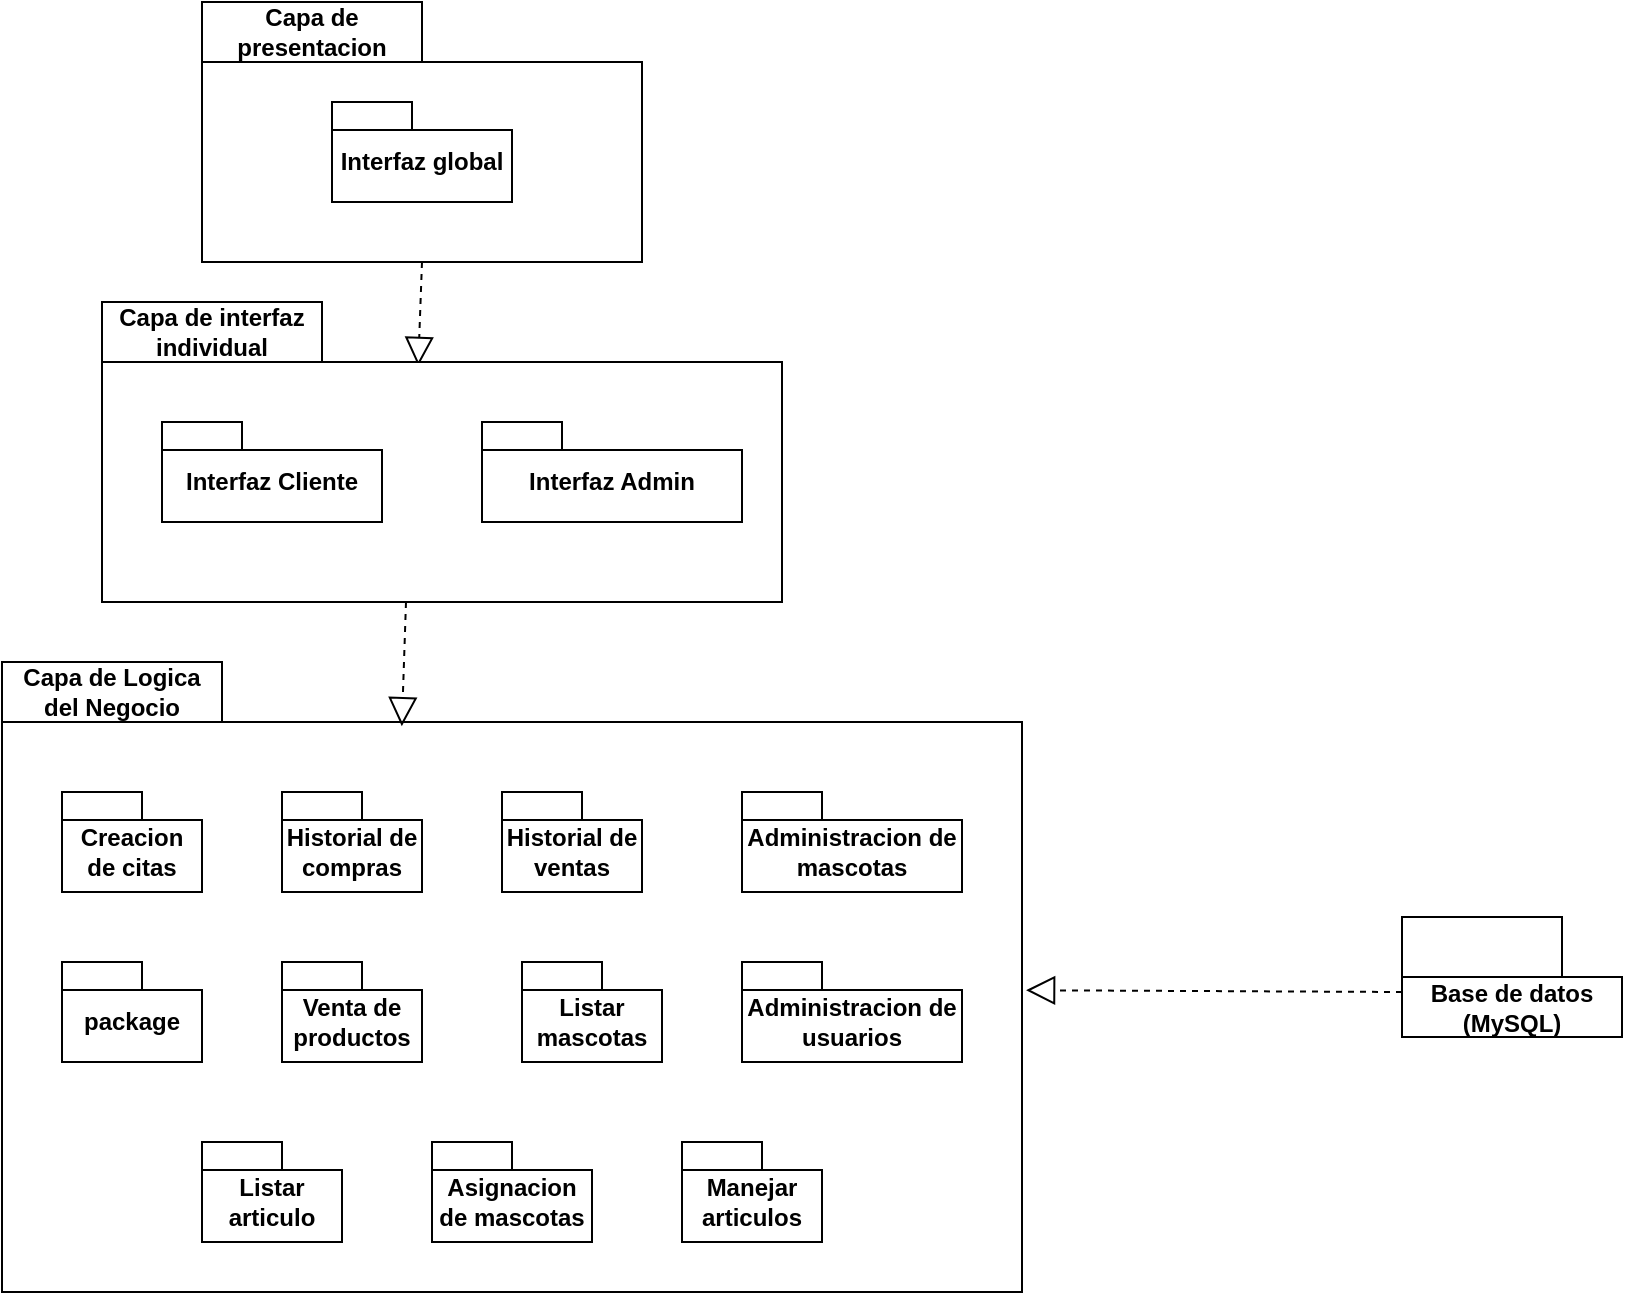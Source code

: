 <mxfile version="22.1.11" type="device">
  <diagram name="Page-1" id="5f0bae14-7c28-e335-631c-24af17079c00">
    <mxGraphModel dx="1434" dy="768" grid="1" gridSize="10" guides="1" tooltips="1" connect="1" arrows="1" fold="1" page="1" pageScale="1" pageWidth="1100" pageHeight="850" background="none" math="0" shadow="0">
      <root>
        <mxCell id="0" />
        <mxCell id="1" parent="0" />
        <mxCell id="q9Qqi3tiQLsLJ-X7Rm1v-2" value="Base de datos&lt;br&gt;(MySQL)" style="shape=folder;fontStyle=1;tabWidth=80;tabHeight=30;tabPosition=left;html=1;boundedLbl=1;whiteSpace=wrap;" vertex="1" parent="1">
          <mxGeometry x="770" y="487.5" width="110" height="60" as="geometry" />
        </mxCell>
        <mxCell id="q9Qqi3tiQLsLJ-X7Rm1v-3" value="Capa de Logica del Negocio" style="shape=folder;fontStyle=1;tabWidth=110;tabHeight=30;tabPosition=left;html=1;boundedLbl=1;labelInHeader=1;container=1;collapsible=0;whiteSpace=wrap;" vertex="1" parent="1">
          <mxGeometry x="70" y="360" width="510" height="315" as="geometry" />
        </mxCell>
        <mxCell id="q9Qqi3tiQLsLJ-X7Rm1v-4" value="" style="html=1;strokeColor=none;resizeWidth=1;resizeHeight=1;fillColor=none;part=1;connectable=0;allowArrows=0;deletable=0;whiteSpace=wrap;" vertex="1" parent="q9Qqi3tiQLsLJ-X7Rm1v-3">
          <mxGeometry width="510" height="220.5" relative="1" as="geometry">
            <mxPoint y="30" as="offset" />
          </mxGeometry>
        </mxCell>
        <mxCell id="q9Qqi3tiQLsLJ-X7Rm1v-17" value="Creacion de citas" style="shape=folder;fontStyle=1;spacingTop=10;tabWidth=40;tabHeight=14;tabPosition=left;html=1;whiteSpace=wrap;" vertex="1" parent="q9Qqi3tiQLsLJ-X7Rm1v-3">
          <mxGeometry x="30" y="65" width="70" height="50" as="geometry" />
        </mxCell>
        <mxCell id="q9Qqi3tiQLsLJ-X7Rm1v-18" value="Historial de compras" style="shape=folder;fontStyle=1;spacingTop=10;tabWidth=40;tabHeight=14;tabPosition=left;html=1;whiteSpace=wrap;" vertex="1" parent="q9Qqi3tiQLsLJ-X7Rm1v-3">
          <mxGeometry x="140" y="65" width="70" height="50" as="geometry" />
        </mxCell>
        <mxCell id="q9Qqi3tiQLsLJ-X7Rm1v-23" value="Historial de ventas" style="shape=folder;fontStyle=1;spacingTop=10;tabWidth=40;tabHeight=14;tabPosition=left;html=1;whiteSpace=wrap;" vertex="1" parent="q9Qqi3tiQLsLJ-X7Rm1v-3">
          <mxGeometry x="250" y="65" width="70" height="50" as="geometry" />
        </mxCell>
        <mxCell id="q9Qqi3tiQLsLJ-X7Rm1v-24" value="Administracion de mascotas" style="shape=folder;fontStyle=1;spacingTop=10;tabWidth=40;tabHeight=14;tabPosition=left;html=1;whiteSpace=wrap;" vertex="1" parent="q9Qqi3tiQLsLJ-X7Rm1v-3">
          <mxGeometry x="370" y="65" width="110" height="50" as="geometry" />
        </mxCell>
        <mxCell id="q9Qqi3tiQLsLJ-X7Rm1v-25" value="package" style="shape=folder;fontStyle=1;spacingTop=10;tabWidth=40;tabHeight=14;tabPosition=left;html=1;whiteSpace=wrap;" vertex="1" parent="q9Qqi3tiQLsLJ-X7Rm1v-3">
          <mxGeometry x="30" y="150" width="70" height="50" as="geometry" />
        </mxCell>
        <mxCell id="q9Qqi3tiQLsLJ-X7Rm1v-26" value="Administracion de usuarios" style="shape=folder;fontStyle=1;spacingTop=10;tabWidth=40;tabHeight=14;tabPosition=left;html=1;whiteSpace=wrap;" vertex="1" parent="q9Qqi3tiQLsLJ-X7Rm1v-3">
          <mxGeometry x="370" y="150" width="110" height="50" as="geometry" />
        </mxCell>
        <mxCell id="q9Qqi3tiQLsLJ-X7Rm1v-27" value="Venta de productos" style="shape=folder;fontStyle=1;spacingTop=10;tabWidth=40;tabHeight=14;tabPosition=left;html=1;whiteSpace=wrap;" vertex="1" parent="q9Qqi3tiQLsLJ-X7Rm1v-3">
          <mxGeometry x="140" y="150" width="70" height="50" as="geometry" />
        </mxCell>
        <mxCell id="q9Qqi3tiQLsLJ-X7Rm1v-28" value="Listar mascotas" style="shape=folder;fontStyle=1;spacingTop=10;tabWidth=40;tabHeight=14;tabPosition=left;html=1;whiteSpace=wrap;" vertex="1" parent="q9Qqi3tiQLsLJ-X7Rm1v-3">
          <mxGeometry x="260" y="150" width="70" height="50" as="geometry" />
        </mxCell>
        <mxCell id="q9Qqi3tiQLsLJ-X7Rm1v-29" value="Listar articulo" style="shape=folder;fontStyle=1;spacingTop=10;tabWidth=40;tabHeight=14;tabPosition=left;html=1;whiteSpace=wrap;" vertex="1" parent="q9Qqi3tiQLsLJ-X7Rm1v-3">
          <mxGeometry x="100" y="240" width="70" height="50" as="geometry" />
        </mxCell>
        <mxCell id="q9Qqi3tiQLsLJ-X7Rm1v-30" value="Manejar articulos" style="shape=folder;fontStyle=1;spacingTop=10;tabWidth=40;tabHeight=14;tabPosition=left;html=1;whiteSpace=wrap;" vertex="1" parent="q9Qqi3tiQLsLJ-X7Rm1v-3">
          <mxGeometry x="340" y="240" width="70" height="50" as="geometry" />
        </mxCell>
        <mxCell id="q9Qqi3tiQLsLJ-X7Rm1v-31" value="Asignacion de mascotas" style="shape=folder;fontStyle=1;spacingTop=10;tabWidth=40;tabHeight=14;tabPosition=left;html=1;whiteSpace=wrap;" vertex="1" parent="q9Qqi3tiQLsLJ-X7Rm1v-3">
          <mxGeometry x="215" y="240" width="80" height="50" as="geometry" />
        </mxCell>
        <mxCell id="q9Qqi3tiQLsLJ-X7Rm1v-6" value="Capa de presentacion" style="shape=folder;fontStyle=1;tabWidth=110;tabHeight=30;tabPosition=left;html=1;boundedLbl=1;labelInHeader=1;container=1;collapsible=0;whiteSpace=wrap;movable=1;resizable=1;rotatable=1;deletable=1;editable=1;locked=0;connectable=1;" vertex="1" parent="1">
          <mxGeometry x="170" y="30" width="220" height="130" as="geometry" />
        </mxCell>
        <mxCell id="q9Qqi3tiQLsLJ-X7Rm1v-7" value="" style="html=1;strokeColor=none;resizeWidth=1;resizeHeight=1;fillColor=none;part=1;connectable=0;allowArrows=0;deletable=0;whiteSpace=wrap;movable=0;resizable=0;rotatable=0;editable=0;locked=1;" vertex="1" parent="q9Qqi3tiQLsLJ-X7Rm1v-6">
          <mxGeometry width="150" height="70" relative="1" as="geometry">
            <mxPoint y="30" as="offset" />
          </mxGeometry>
        </mxCell>
        <mxCell id="q9Qqi3tiQLsLJ-X7Rm1v-32" value="Interfaz global" style="shape=folder;fontStyle=1;spacingTop=10;tabWidth=40;tabHeight=14;tabPosition=left;html=1;whiteSpace=wrap;" vertex="1" parent="q9Qqi3tiQLsLJ-X7Rm1v-6">
          <mxGeometry x="65" y="50" width="90" height="50" as="geometry" />
        </mxCell>
        <mxCell id="q9Qqi3tiQLsLJ-X7Rm1v-10" value="" style="endArrow=block;dashed=1;endFill=0;endSize=12;html=1;rounded=0;exitX=0.5;exitY=1;exitDx=0;exitDy=0;exitPerimeter=0;entryX=0.465;entryY=0.213;entryDx=0;entryDy=0;entryPerimeter=0;" edge="1" parent="1" source="q9Qqi3tiQLsLJ-X7Rm1v-6" target="q9Qqi3tiQLsLJ-X7Rm1v-12">
          <mxGeometry width="160" relative="1" as="geometry">
            <mxPoint x="170" y="210" as="sourcePoint" />
            <mxPoint x="500" y="200" as="targetPoint" />
          </mxGeometry>
        </mxCell>
        <mxCell id="q9Qqi3tiQLsLJ-X7Rm1v-11" value="" style="endArrow=block;dashed=1;endFill=0;endSize=12;html=1;rounded=0;exitX=0;exitY=0;exitDx=0;exitDy=37.5;exitPerimeter=0;entryX=1.004;entryY=0.521;entryDx=0;entryDy=0;entryPerimeter=0;" edge="1" parent="1" source="q9Qqi3tiQLsLJ-X7Rm1v-2" target="q9Qqi3tiQLsLJ-X7Rm1v-3">
          <mxGeometry width="160" relative="1" as="geometry">
            <mxPoint x="680" y="280" as="sourcePoint" />
            <mxPoint x="840" y="280" as="targetPoint" />
          </mxGeometry>
        </mxCell>
        <mxCell id="q9Qqi3tiQLsLJ-X7Rm1v-12" value="Capa de interfaz individual" style="shape=folder;fontStyle=1;tabWidth=110;tabHeight=30;tabPosition=left;html=1;boundedLbl=1;labelInHeader=1;container=1;collapsible=0;whiteSpace=wrap;" vertex="1" parent="1">
          <mxGeometry x="120" y="180" width="340" height="150" as="geometry" />
        </mxCell>
        <mxCell id="q9Qqi3tiQLsLJ-X7Rm1v-13" value="" style="html=1;strokeColor=none;resizeWidth=1;resizeHeight=1;fillColor=none;part=1;connectable=0;allowArrows=0;deletable=0;whiteSpace=wrap;" vertex="1" parent="q9Qqi3tiQLsLJ-X7Rm1v-12">
          <mxGeometry width="340" height="105" relative="1" as="geometry">
            <mxPoint y="30" as="offset" />
          </mxGeometry>
        </mxCell>
        <mxCell id="q9Qqi3tiQLsLJ-X7Rm1v-14" value="Interfaz Cliente" style="shape=folder;fontStyle=1;spacingTop=10;tabWidth=40;tabHeight=14;tabPosition=left;html=1;whiteSpace=wrap;" vertex="1" parent="q9Qqi3tiQLsLJ-X7Rm1v-12">
          <mxGeometry x="30" y="60" width="110" height="50" as="geometry" />
        </mxCell>
        <mxCell id="q9Qqi3tiQLsLJ-X7Rm1v-15" value="Interfaz Admin" style="shape=folder;fontStyle=1;spacingTop=10;tabWidth=40;tabHeight=14;tabPosition=left;html=1;whiteSpace=wrap;" vertex="1" parent="q9Qqi3tiQLsLJ-X7Rm1v-12">
          <mxGeometry x="190" y="60" width="130" height="50" as="geometry" />
        </mxCell>
        <mxCell id="q9Qqi3tiQLsLJ-X7Rm1v-16" value="" style="endArrow=block;dashed=1;endFill=0;endSize=12;html=1;rounded=0;exitX=0.5;exitY=1;exitDx=0;exitDy=0;exitPerimeter=0;entryX=0.392;entryY=0.102;entryDx=0;entryDy=0;entryPerimeter=0;" edge="1" parent="1" target="q9Qqi3tiQLsLJ-X7Rm1v-3">
          <mxGeometry width="160" relative="1" as="geometry">
            <mxPoint x="272" y="330" as="sourcePoint" />
            <mxPoint x="270" y="382" as="targetPoint" />
          </mxGeometry>
        </mxCell>
      </root>
    </mxGraphModel>
  </diagram>
</mxfile>
